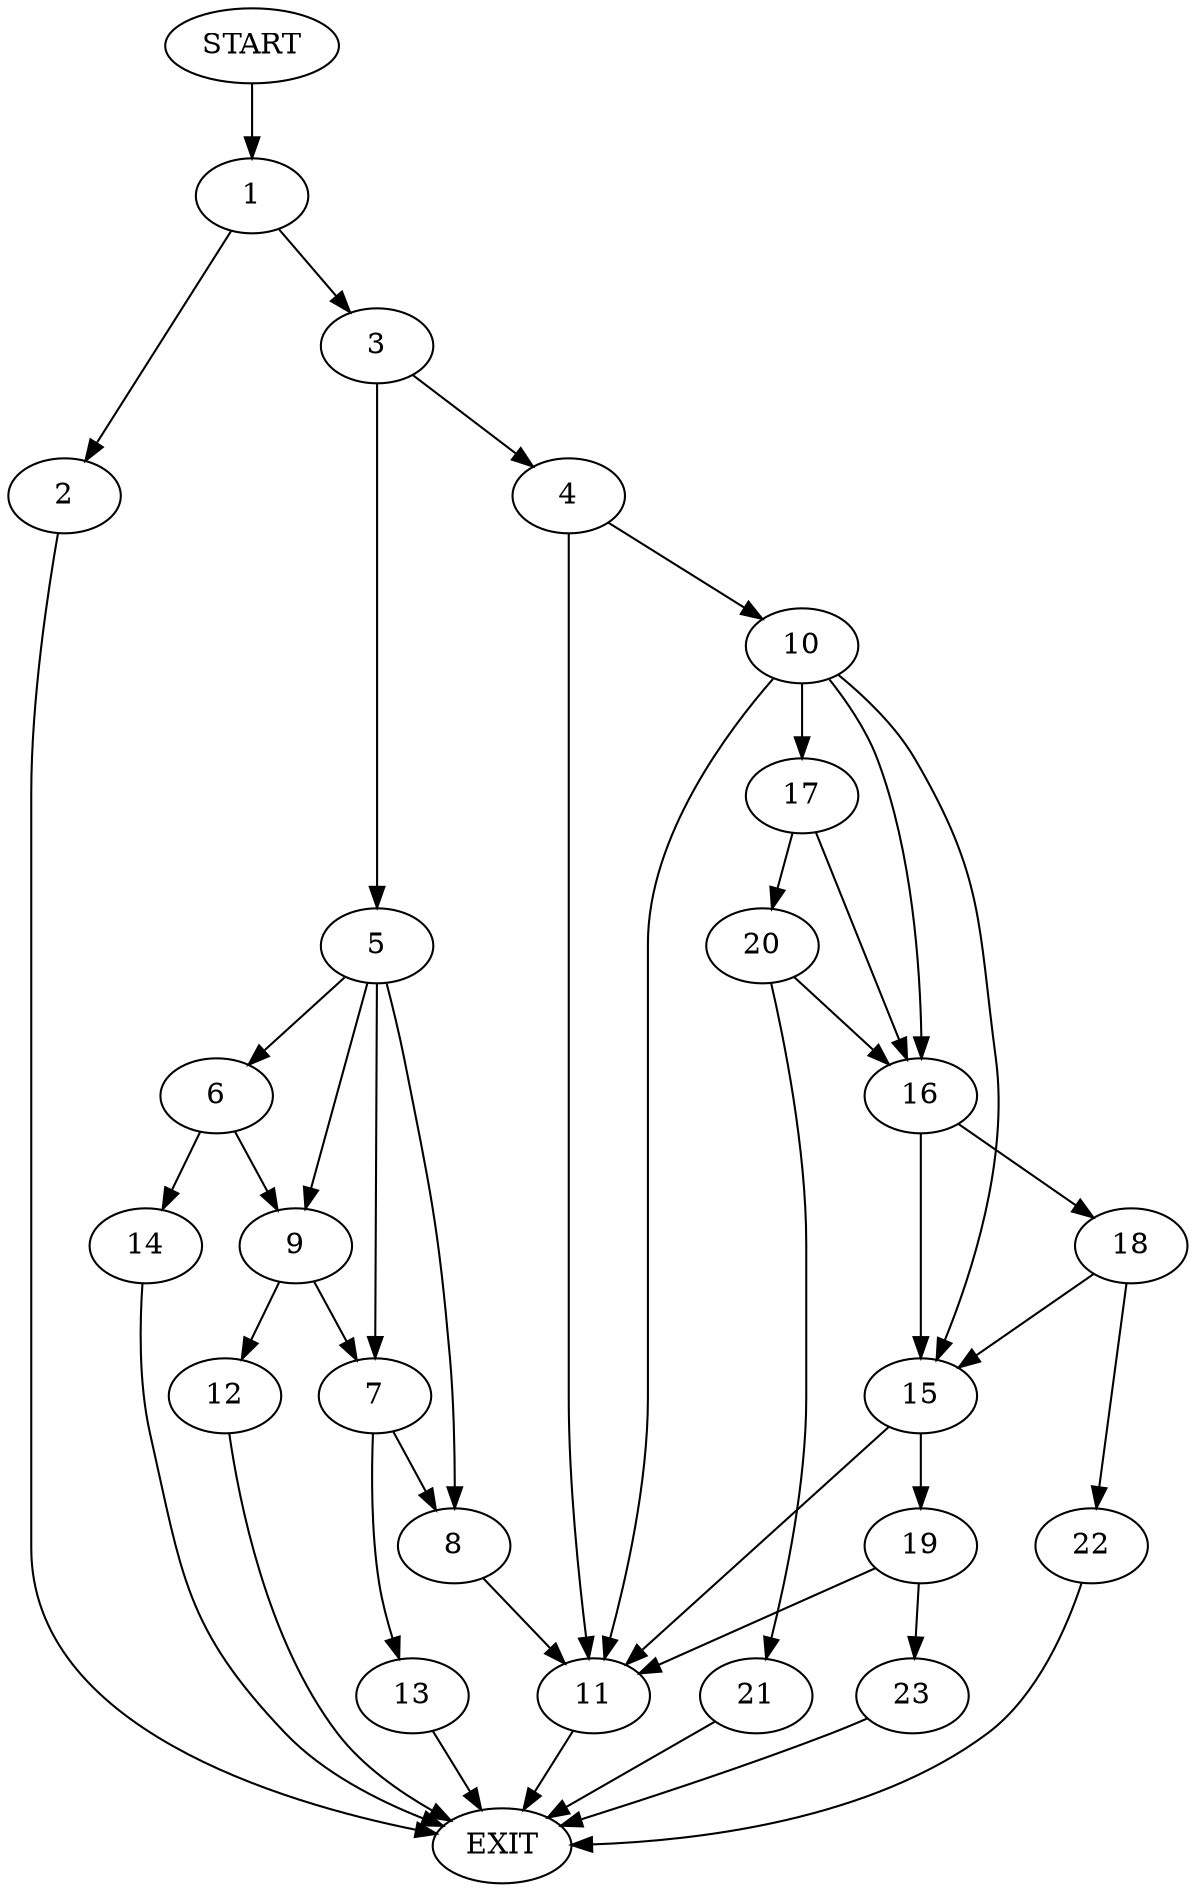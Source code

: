 digraph {
0 [label="START"]
24 [label="EXIT"]
0 -> 1
1 -> 2
1 -> 3
3 -> 4
3 -> 5
2 -> 24
5 -> 6
5 -> 7
5 -> 8
5 -> 9
4 -> 10
4 -> 11
8 -> 11
9 -> 7
9 -> 12
7 -> 13
7 -> 8
6 -> 14
6 -> 9
14 -> 24
12 -> 24
13 -> 24
11 -> 24
10 -> 15
10 -> 16
10 -> 11
10 -> 17
16 -> 15
16 -> 18
15 -> 19
15 -> 11
17 -> 16
17 -> 20
20 -> 21
20 -> 16
21 -> 24
18 -> 15
18 -> 22
22 -> 24
19 -> 23
19 -> 11
23 -> 24
}
